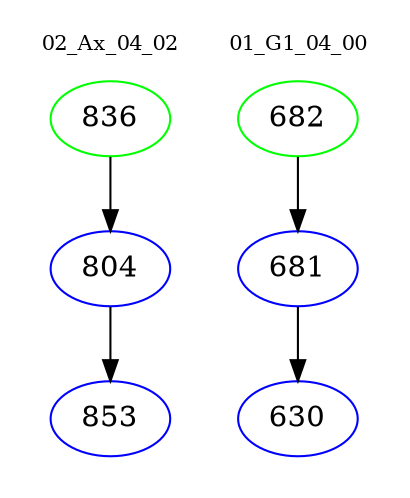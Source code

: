 digraph{
subgraph cluster_0 {
color = white
label = "02_Ax_04_02";
fontsize=10;
T0_836 [label="836", color="green"]
T0_836 -> T0_804 [color="black"]
T0_804 [label="804", color="blue"]
T0_804 -> T0_853 [color="black"]
T0_853 [label="853", color="blue"]
}
subgraph cluster_1 {
color = white
label = "01_G1_04_00";
fontsize=10;
T1_682 [label="682", color="green"]
T1_682 -> T1_681 [color="black"]
T1_681 [label="681", color="blue"]
T1_681 -> T1_630 [color="black"]
T1_630 [label="630", color="blue"]
}
}
